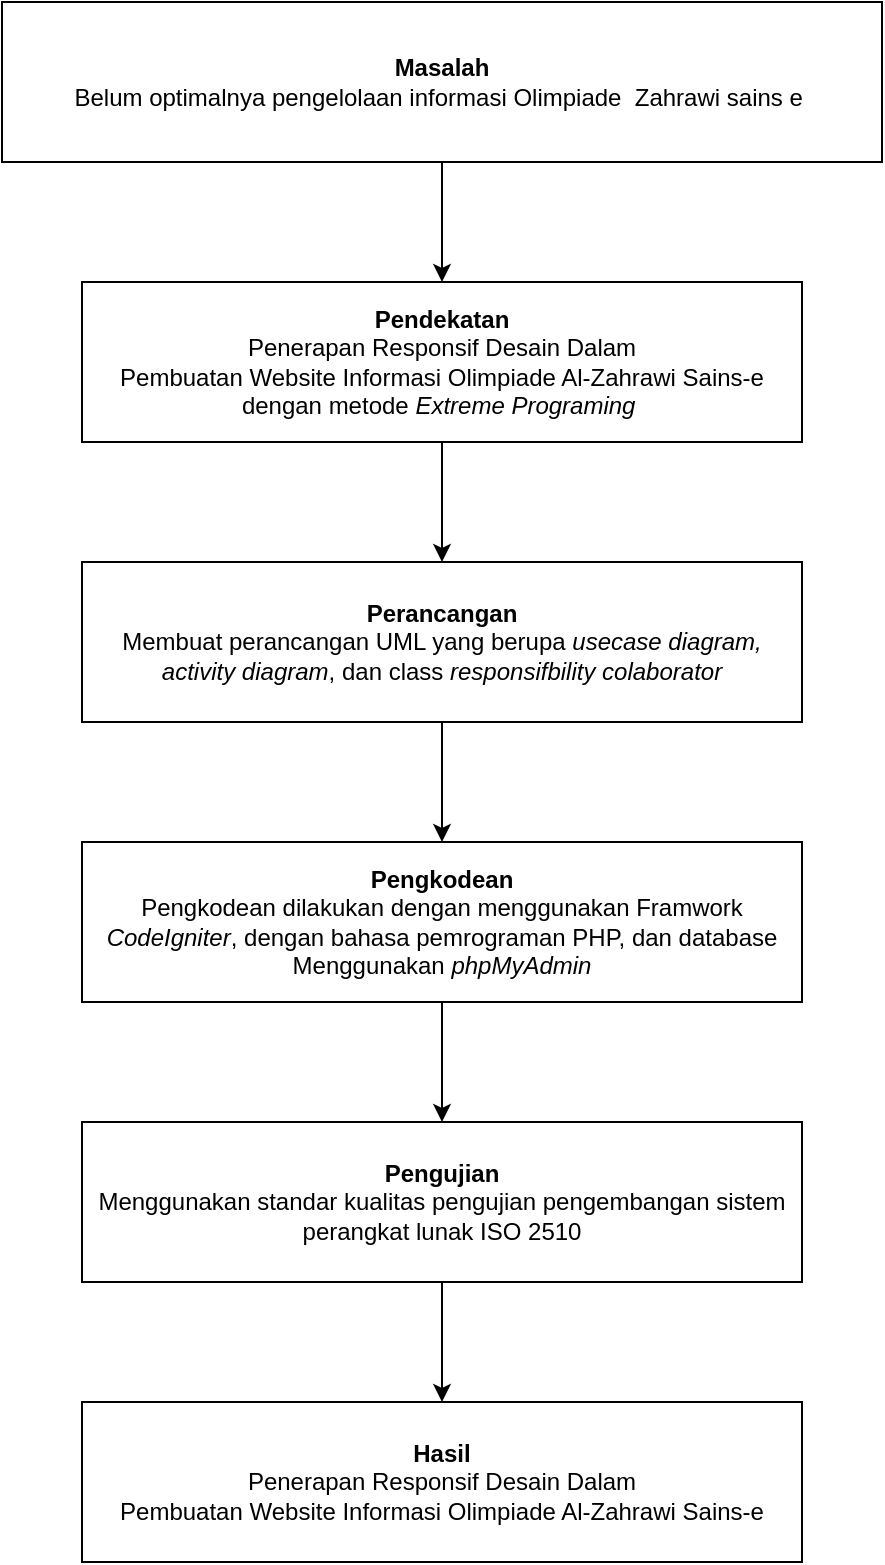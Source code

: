 <mxfile version="21.7.0" type="device">
  <diagram name="Page-1" id="l66UqpR98Eg1zq5w4ehe">
    <mxGraphModel dx="1232" dy="1140" grid="1" gridSize="10" guides="1" tooltips="1" connect="1" arrows="1" fold="1" page="1" pageScale="1" pageWidth="850" pageHeight="1100" math="0" shadow="0">
      <root>
        <mxCell id="0" />
        <mxCell id="1" parent="0" />
        <mxCell id="fhxKWeGsoSUTHMypQCI6-4" value="" style="edgeStyle=orthogonalEdgeStyle;rounded=0;orthogonalLoop=1;jettySize=auto;html=1;" parent="1" source="fhxKWeGsoSUTHMypQCI6-1" target="fhxKWeGsoSUTHMypQCI6-2" edge="1">
          <mxGeometry relative="1" as="geometry" />
        </mxCell>
        <mxCell id="fhxKWeGsoSUTHMypQCI6-1" value="&lt;b&gt;Masalah&lt;/b&gt;&lt;br&gt;Belum optimalnya pengelolaan informasi Olimpiade&amp;nbsp; Zahrawi sains e&amp;nbsp;" style="rounded=0;whiteSpace=wrap;html=1;" parent="1" vertex="1">
          <mxGeometry x="120" y="120" width="440" height="80" as="geometry" />
        </mxCell>
        <mxCell id="fhxKWeGsoSUTHMypQCI6-9" value="" style="edgeStyle=orthogonalEdgeStyle;rounded=0;orthogonalLoop=1;jettySize=auto;html=1;" parent="1" source="fhxKWeGsoSUTHMypQCI6-2" target="fhxKWeGsoSUTHMypQCI6-5" edge="1">
          <mxGeometry relative="1" as="geometry" />
        </mxCell>
        <mxCell id="fhxKWeGsoSUTHMypQCI6-2" value="&lt;b&gt;Pendekatan&lt;/b&gt;&lt;br&gt;Penerapan Responsif Desain Dalam &lt;br&gt;Pembuatan Website Informasi Olimpiade Al-Zahrawi Sains-e dengan metode &lt;i&gt;Extreme Programing&amp;nbsp;&lt;/i&gt;" style="rounded=0;whiteSpace=wrap;html=1;" parent="1" vertex="1">
          <mxGeometry x="160" y="260" width="360" height="80" as="geometry" />
        </mxCell>
        <mxCell id="fhxKWeGsoSUTHMypQCI6-10" value="" style="edgeStyle=orthogonalEdgeStyle;rounded=0;orthogonalLoop=1;jettySize=auto;html=1;" parent="1" source="fhxKWeGsoSUTHMypQCI6-5" target="fhxKWeGsoSUTHMypQCI6-6" edge="1">
          <mxGeometry relative="1" as="geometry" />
        </mxCell>
        <mxCell id="fhxKWeGsoSUTHMypQCI6-5" value="&lt;b&gt;Perancangan&lt;/b&gt;&lt;br&gt;Membuat perancangan UML yang berupa &lt;i&gt;usecase diagram, activity diagram&lt;/i&gt;, dan class &lt;i&gt;responsifbility colaborator&lt;/i&gt;" style="rounded=0;whiteSpace=wrap;html=1;" parent="1" vertex="1">
          <mxGeometry x="160" y="400" width="360" height="80" as="geometry" />
        </mxCell>
        <mxCell id="fhxKWeGsoSUTHMypQCI6-11" value="" style="edgeStyle=orthogonalEdgeStyle;rounded=0;orthogonalLoop=1;jettySize=auto;html=1;" parent="1" source="fhxKWeGsoSUTHMypQCI6-6" target="fhxKWeGsoSUTHMypQCI6-7" edge="1">
          <mxGeometry relative="1" as="geometry" />
        </mxCell>
        <mxCell id="fhxKWeGsoSUTHMypQCI6-6" value="&lt;b&gt;Pengkodean&lt;/b&gt;&lt;br&gt;Pengkodean dilakukan dengan menggunakan Framwork &lt;i&gt;CodeIgniter&lt;/i&gt;, dengan bahasa pemrograman PHP, dan database Menggunakan &lt;i&gt;phpMyAdmin&lt;/i&gt;" style="rounded=0;whiteSpace=wrap;html=1;" parent="1" vertex="1">
          <mxGeometry x="160" y="540" width="360" height="80" as="geometry" />
        </mxCell>
        <mxCell id="fhxKWeGsoSUTHMypQCI6-12" value="" style="edgeStyle=orthogonalEdgeStyle;rounded=0;orthogonalLoop=1;jettySize=auto;html=1;" parent="1" source="fhxKWeGsoSUTHMypQCI6-7" target="fhxKWeGsoSUTHMypQCI6-8" edge="1">
          <mxGeometry relative="1" as="geometry" />
        </mxCell>
        <mxCell id="fhxKWeGsoSUTHMypQCI6-7" value="&lt;b&gt;Pengujian&lt;/b&gt;&lt;br&gt;Menggunakan standar kualitas pengujian pengembangan sistem perangkat lunak ISO 2510" style="rounded=0;whiteSpace=wrap;html=1;" parent="1" vertex="1">
          <mxGeometry x="160" y="680" width="360" height="80" as="geometry" />
        </mxCell>
        <mxCell id="fhxKWeGsoSUTHMypQCI6-8" value="&lt;b&gt;Hasil&lt;/b&gt;&lt;br&gt;Penerapan Responsif Desain Dalam &lt;br&gt;Pembuatan Website Informasi Olimpiade Al-Zahrawi Sains-e" style="rounded=0;whiteSpace=wrap;html=1;" parent="1" vertex="1">
          <mxGeometry x="160" y="820" width="360" height="80" as="geometry" />
        </mxCell>
      </root>
    </mxGraphModel>
  </diagram>
</mxfile>
